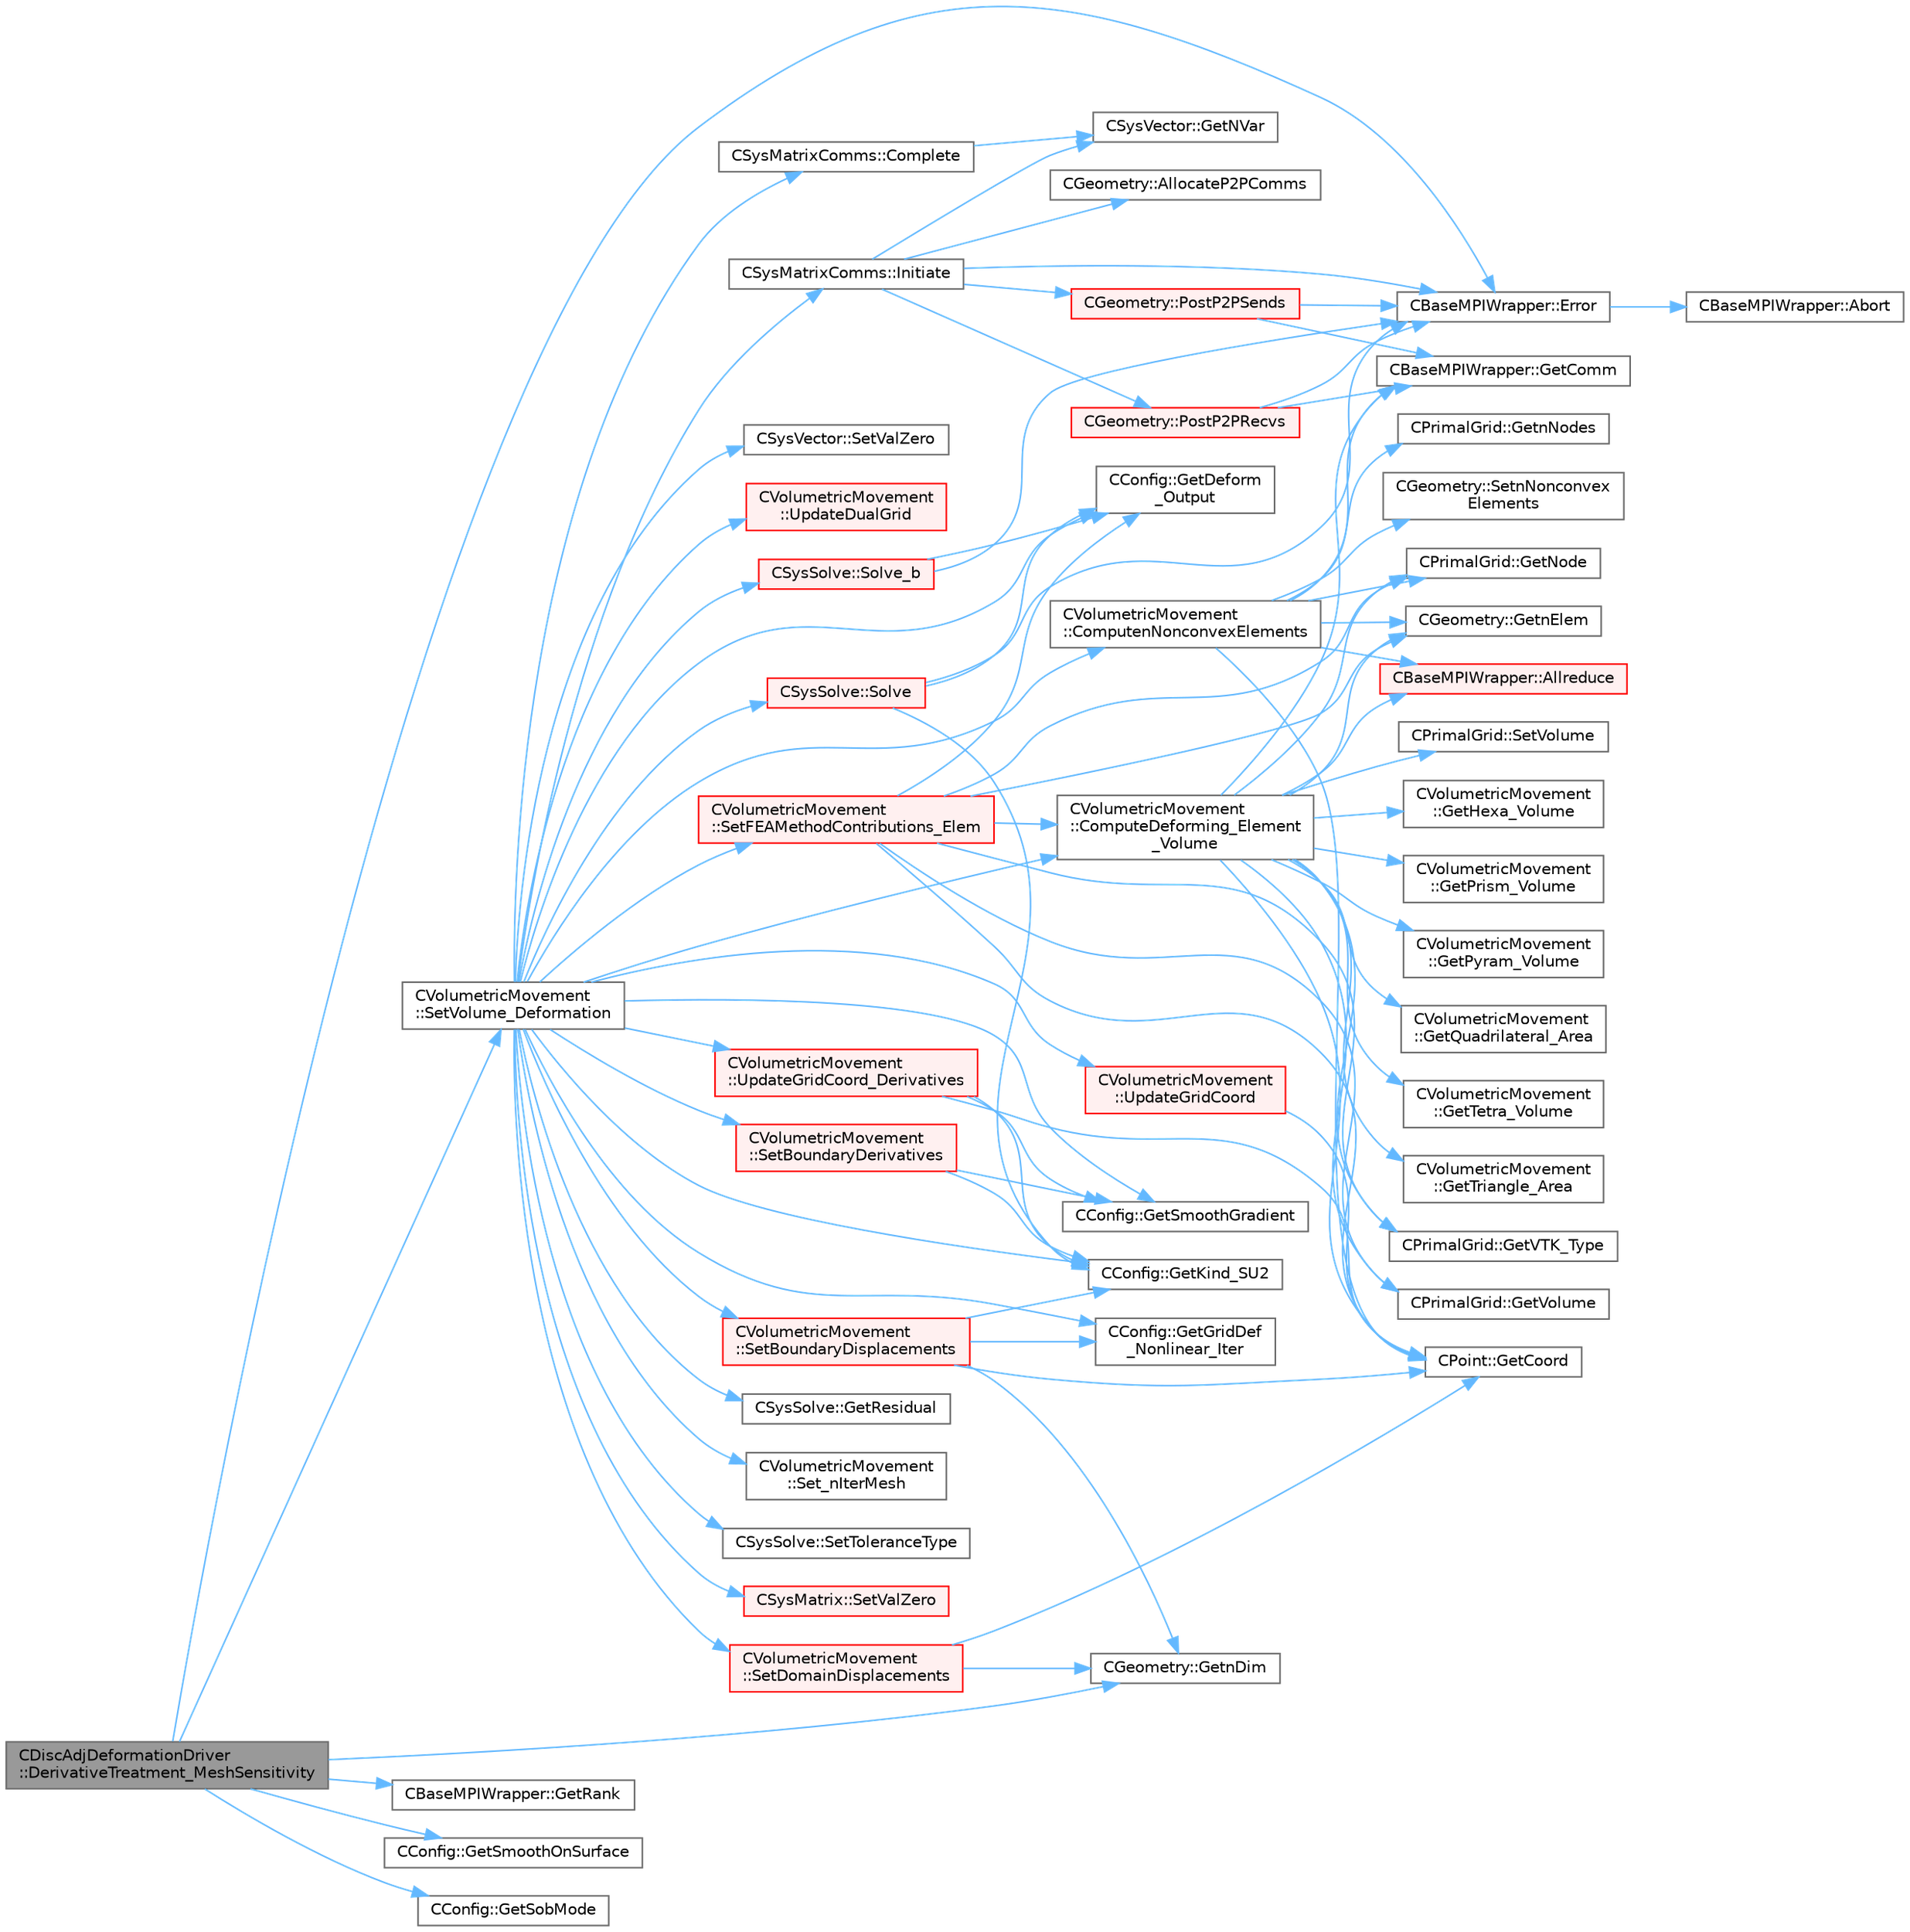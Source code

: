 digraph "CDiscAdjDeformationDriver::DerivativeTreatment_MeshSensitivity"
{
 // LATEX_PDF_SIZE
  bgcolor="transparent";
  edge [fontname=Helvetica,fontsize=10,labelfontname=Helvetica,labelfontsize=10];
  node [fontname=Helvetica,fontsize=10,shape=box,height=0.2,width=0.4];
  rankdir="LR";
  Node1 [id="Node000001",label="CDiscAdjDeformationDriver\l::DerivativeTreatment_MeshSensitivity",height=0.2,width=0.4,color="gray40", fillcolor="grey60", style="filled", fontcolor="black",tooltip="Treatment of derivatives with the Sobolev smoothing solver."];
  Node1 -> Node2 [id="edge1_Node000001_Node000002",color="steelblue1",style="solid",tooltip=" "];
  Node2 [id="Node000002",label="CBaseMPIWrapper::Error",height=0.2,width=0.4,color="grey40", fillcolor="white", style="filled",URL="$classCBaseMPIWrapper.html#a04457c47629bda56704e6a8804833eeb",tooltip=" "];
  Node2 -> Node3 [id="edge2_Node000002_Node000003",color="steelblue1",style="solid",tooltip=" "];
  Node3 [id="Node000003",label="CBaseMPIWrapper::Abort",height=0.2,width=0.4,color="grey40", fillcolor="white", style="filled",URL="$classCBaseMPIWrapper.html#af7297d861dca86b45cf561b6ab642e8f",tooltip=" "];
  Node1 -> Node4 [id="edge3_Node000001_Node000004",color="steelblue1",style="solid",tooltip=" "];
  Node4 [id="Node000004",label="CGeometry::GetnDim",height=0.2,width=0.4,color="grey40", fillcolor="white", style="filled",URL="$classCGeometry.html#ace7f7fe876f629f5bd5f92d4805a1a4b",tooltip="Get number of coordinates."];
  Node1 -> Node5 [id="edge4_Node000001_Node000005",color="steelblue1",style="solid",tooltip=" "];
  Node5 [id="Node000005",label="CBaseMPIWrapper::GetRank",height=0.2,width=0.4,color="grey40", fillcolor="white", style="filled",URL="$classCBaseMPIWrapper.html#a63e1f265b788b4e56cb7ebdeba29b78e",tooltip=" "];
  Node1 -> Node6 [id="edge5_Node000001_Node000006",color="steelblue1",style="solid",tooltip=" "];
  Node6 [id="Node000006",label="CConfig::GetSmoothOnSurface",height=0.2,width=0.4,color="grey40", fillcolor="white", style="filled",URL="$classCConfig.html#a86fc527efafc7ade33328d7f95fe9ee2",tooltip="Check if we assemble the operator on the surface."];
  Node1 -> Node7 [id="edge6_Node000001_Node000007",color="steelblue1",style="solid",tooltip=" "];
  Node7 [id="Node000007",label="CConfig::GetSobMode",height=0.2,width=0.4,color="grey40", fillcolor="white", style="filled",URL="$classCConfig.html#a5fdef05b7a2d974cf47dbfb93678f38b",tooltip="The modus of operation for the Sobolev solver."];
  Node1 -> Node8 [id="edge7_Node000001_Node000008",color="steelblue1",style="solid",tooltip=" "];
  Node8 [id="Node000008",label="CVolumetricMovement\l::SetVolume_Deformation",height=0.2,width=0.4,color="grey40", fillcolor="white", style="filled",URL="$classCVolumetricMovement.html#a96c9dadafe051a2479ef4ec4b51adb04",tooltip="Grid deformation using the spring analogy method."];
  Node8 -> Node9 [id="edge8_Node000008_Node000009",color="steelblue1",style="solid",tooltip=" "];
  Node9 [id="Node000009",label="CSysMatrixComms::Complete",height=0.2,width=0.4,color="grey40", fillcolor="white", style="filled",URL="$structCSysMatrixComms.html#a672e72a89fc1ae7345d0ce91bd81972b",tooltip="Routine to complete the set of non-blocking communications launched by Initiate() and unpacking of th..."];
  Node9 -> Node10 [id="edge9_Node000009_Node000010",color="steelblue1",style="solid",tooltip=" "];
  Node10 [id="Node000010",label="CSysVector::GetNVar",height=0.2,width=0.4,color="grey40", fillcolor="white", style="filled",URL="$classCSysVector.html#ac0b4bcd823f7905143430a7bbdcad6f2",tooltip="return the number of variables at each block (typically number per node)"];
  Node8 -> Node11 [id="edge10_Node000008_Node000011",color="steelblue1",style="solid",tooltip=" "];
  Node11 [id="Node000011",label="CVolumetricMovement\l::ComputeDeforming_Element\l_Volume",height=0.2,width=0.4,color="grey40", fillcolor="white", style="filled",URL="$classCVolumetricMovement.html#a7acdc25230eeae12974e8b4ffa054497",tooltip="Check for negative volumes (all elements) after performing grid deformation."];
  Node11 -> Node12 [id="edge11_Node000011_Node000012",color="steelblue1",style="solid",tooltip=" "];
  Node12 [id="Node000012",label="CBaseMPIWrapper::Allreduce",height=0.2,width=0.4,color="red", fillcolor="#FFF0F0", style="filled",URL="$classCBaseMPIWrapper.html#a381d4b3738c09d92ee1ae9f89715b541",tooltip=" "];
  Node11 -> Node14 [id="edge12_Node000011_Node000014",color="steelblue1",style="solid",tooltip=" "];
  Node14 [id="Node000014",label="CBaseMPIWrapper::GetComm",height=0.2,width=0.4,color="grey40", fillcolor="white", style="filled",URL="$classCBaseMPIWrapper.html#a8154391fc3522954802889d81d4ef5da",tooltip=" "];
  Node11 -> Node15 [id="edge13_Node000011_Node000015",color="steelblue1",style="solid",tooltip=" "];
  Node15 [id="Node000015",label="CPoint::GetCoord",height=0.2,width=0.4,color="grey40", fillcolor="white", style="filled",URL="$classCPoint.html#ab16c29dd03911529cd73bf467c313179",tooltip="Get the coordinates dor the control volume."];
  Node11 -> Node16 [id="edge14_Node000011_Node000016",color="steelblue1",style="solid",tooltip=" "];
  Node16 [id="Node000016",label="CVolumetricMovement\l::GetHexa_Volume",height=0.2,width=0.4,color="grey40", fillcolor="white", style="filled",URL="$classCVolumetricMovement.html#a9f64dfd8852769dde44251d1891f79f7",tooltip="Compute the shape functions for hexahedron."];
  Node11 -> Node17 [id="edge15_Node000011_Node000017",color="steelblue1",style="solid",tooltip=" "];
  Node17 [id="Node000017",label="CGeometry::GetnElem",height=0.2,width=0.4,color="grey40", fillcolor="white", style="filled",URL="$classCGeometry.html#a3cac58e3b4dd3f8350bd308acb7e3bc1",tooltip="Get number of elements."];
  Node11 -> Node18 [id="edge16_Node000011_Node000018",color="steelblue1",style="solid",tooltip=" "];
  Node18 [id="Node000018",label="CPrimalGrid::GetNode",height=0.2,width=0.4,color="grey40", fillcolor="white", style="filled",URL="$classCPrimalGrid.html#a6353b89f5a8a3948cd475da6152bf077",tooltip="Get the nodes shared by the primal grid element."];
  Node11 -> Node19 [id="edge17_Node000011_Node000019",color="steelblue1",style="solid",tooltip=" "];
  Node19 [id="Node000019",label="CVolumetricMovement\l::GetPrism_Volume",height=0.2,width=0.4,color="grey40", fillcolor="white", style="filled",URL="$classCVolumetricMovement.html#a9562d2a0f25665a91ca15aa977a30676",tooltip="Compute the shape functions for hexahedron."];
  Node11 -> Node20 [id="edge18_Node000011_Node000020",color="steelblue1",style="solid",tooltip=" "];
  Node20 [id="Node000020",label="CVolumetricMovement\l::GetPyram_Volume",height=0.2,width=0.4,color="grey40", fillcolor="white", style="filled",URL="$classCVolumetricMovement.html#a9ec6a2fa1a0720585e3ccacf7b5f7df3",tooltip="Compute the shape functions for hexahedron."];
  Node11 -> Node21 [id="edge19_Node000011_Node000021",color="steelblue1",style="solid",tooltip=" "];
  Node21 [id="Node000021",label="CVolumetricMovement\l::GetQuadrilateral_Area",height=0.2,width=0.4,color="grey40", fillcolor="white", style="filled",URL="$classCVolumetricMovement.html#a28a79d0b6e2568d100dd5b8074730c02",tooltip="Compute the shape functions for hexahedron."];
  Node11 -> Node22 [id="edge20_Node000011_Node000022",color="steelblue1",style="solid",tooltip=" "];
  Node22 [id="Node000022",label="CVolumetricMovement\l::GetTetra_Volume",height=0.2,width=0.4,color="grey40", fillcolor="white", style="filled",URL="$classCVolumetricMovement.html#ac211b313f49bcb59f82a6ae9b2c158b1",tooltip="Compute the shape functions for hexahedron."];
  Node11 -> Node23 [id="edge21_Node000011_Node000023",color="steelblue1",style="solid",tooltip=" "];
  Node23 [id="Node000023",label="CVolumetricMovement\l::GetTriangle_Area",height=0.2,width=0.4,color="grey40", fillcolor="white", style="filled",URL="$classCVolumetricMovement.html#ad530e178938f5ed5d029470d138fc8be",tooltip="Compute the shape functions for hexahedron."];
  Node11 -> Node24 [id="edge22_Node000011_Node000024",color="steelblue1",style="solid",tooltip=" "];
  Node24 [id="Node000024",label="CPrimalGrid::GetVolume",height=0.2,width=0.4,color="grey40", fillcolor="white", style="filled",URL="$classCPrimalGrid.html#a21122a187207f6cbd552d98c60e848c4",tooltip="Get the center of gravity of an element (including edges)."];
  Node11 -> Node25 [id="edge23_Node000011_Node000025",color="steelblue1",style="solid",tooltip=" "];
  Node25 [id="Node000025",label="CPrimalGrid::GetVTK_Type",height=0.2,width=0.4,color="grey40", fillcolor="white", style="filled",URL="$classCPrimalGrid.html#ad506ad8f97dd70d71c1ee6f407df4cf5",tooltip="Get VTK type."];
  Node11 -> Node26 [id="edge24_Node000011_Node000026",color="steelblue1",style="solid",tooltip=" "];
  Node26 [id="Node000026",label="CPrimalGrid::SetVolume",height=0.2,width=0.4,color="grey40", fillcolor="white", style="filled",URL="$classCPrimalGrid.html#a14dbb458d64bbc96aa69507d849054fe",tooltip="Set the center of gravity of an element (including edges)."];
  Node8 -> Node27 [id="edge25_Node000008_Node000027",color="steelblue1",style="solid",tooltip=" "];
  Node27 [id="Node000027",label="CVolumetricMovement\l::ComputenNonconvexElements",height=0.2,width=0.4,color="grey40", fillcolor="white", style="filled",URL="$classCVolumetricMovement.html#ab80270f600d944501508237568a163bb",tooltip="Compute amount of nonconvex elements."];
  Node27 -> Node12 [id="edge26_Node000027_Node000012",color="steelblue1",style="solid",tooltip=" "];
  Node27 -> Node14 [id="edge27_Node000027_Node000014",color="steelblue1",style="solid",tooltip=" "];
  Node27 -> Node15 [id="edge28_Node000027_Node000015",color="steelblue1",style="solid",tooltip=" "];
  Node27 -> Node17 [id="edge29_Node000027_Node000017",color="steelblue1",style="solid",tooltip=" "];
  Node27 -> Node28 [id="edge30_Node000027_Node000028",color="steelblue1",style="solid",tooltip=" "];
  Node28 [id="Node000028",label="CPrimalGrid::GetnNodes",height=0.2,width=0.4,color="grey40", fillcolor="white", style="filled",URL="$classCPrimalGrid.html#ad07e4929bb7093fd08f1314a57739cce",tooltip="Get number of nodes of the element."];
  Node27 -> Node18 [id="edge31_Node000027_Node000018",color="steelblue1",style="solid",tooltip=" "];
  Node27 -> Node29 [id="edge32_Node000027_Node000029",color="steelblue1",style="solid",tooltip=" "];
  Node29 [id="Node000029",label="CGeometry::SetnNonconvex\lElements",height=0.2,width=0.4,color="grey40", fillcolor="white", style="filled",URL="$classCGeometry.html#a9f0580ad85f8ee315f401896f15eccdc",tooltip="Set the amount of nonconvex elements in the mesh."];
  Node8 -> Node30 [id="edge33_Node000008_Node000030",color="steelblue1",style="solid",tooltip=" "];
  Node30 [id="Node000030",label="CConfig::GetDeform\l_Output",height=0.2,width=0.4,color="grey40", fillcolor="white", style="filled",URL="$classCConfig.html#addf46fdb73c59de82d7a559c3588582a",tooltip="Get information about writing grid deformation residuals to the console."];
  Node8 -> Node31 [id="edge34_Node000008_Node000031",color="steelblue1",style="solid",tooltip=" "];
  Node31 [id="Node000031",label="CConfig::GetGridDef\l_Nonlinear_Iter",height=0.2,width=0.4,color="grey40", fillcolor="white", style="filled",URL="$classCConfig.html#ab4138bc980175ed3f2b763a18bdd67ff",tooltip="Get the number of nonlinear increments for mesh deformation."];
  Node8 -> Node32 [id="edge35_Node000008_Node000032",color="steelblue1",style="solid",tooltip=" "];
  Node32 [id="Node000032",label="CConfig::GetKind_SU2",height=0.2,width=0.4,color="grey40", fillcolor="white", style="filled",URL="$classCConfig.html#a8a176b0a0c34db4d6dcc9e55e240e37b",tooltip="Get the kind of SU2 software component."];
  Node8 -> Node33 [id="edge36_Node000008_Node000033",color="steelblue1",style="solid",tooltip=" "];
  Node33 [id="Node000033",label="CSysSolve::GetResidual",height=0.2,width=0.4,color="grey40", fillcolor="white", style="filled",URL="$classCSysSolve.html#a8309f4c3819dc3462a1ec6fc7a94bccc",tooltip="Get the final residual."];
  Node8 -> Node34 [id="edge37_Node000008_Node000034",color="steelblue1",style="solid",tooltip=" "];
  Node34 [id="Node000034",label="CConfig::GetSmoothGradient",height=0.2,width=0.4,color="grey40", fillcolor="white", style="filled",URL="$classCConfig.html#ab95541bd4f7a07fa46e26ea0638a656e",tooltip="Check if the gradient smoothing is active."];
  Node8 -> Node35 [id="edge38_Node000008_Node000035",color="steelblue1",style="solid",tooltip=" "];
  Node35 [id="Node000035",label="CSysMatrixComms::Initiate",height=0.2,width=0.4,color="grey40", fillcolor="white", style="filled",URL="$structCSysMatrixComms.html#abaab86d2a9c3a43ef4ed2de79d4e905a",tooltip="Routine to load a vector quantity into the data structures for MPI point-to-point communication and t..."];
  Node35 -> Node36 [id="edge39_Node000035_Node000036",color="steelblue1",style="solid",tooltip=" "];
  Node36 [id="Node000036",label="CGeometry::AllocateP2PComms",height=0.2,width=0.4,color="grey40", fillcolor="white", style="filled",URL="$classCGeometry.html#ab8d78a9f4017431b7542e154f58a7e63",tooltip="Routine to allocate buffers for point-to-point MPI communications. Also called to dynamically realloc..."];
  Node35 -> Node2 [id="edge40_Node000035_Node000002",color="steelblue1",style="solid",tooltip=" "];
  Node35 -> Node10 [id="edge41_Node000035_Node000010",color="steelblue1",style="solid",tooltip=" "];
  Node35 -> Node37 [id="edge42_Node000035_Node000037",color="steelblue1",style="solid",tooltip=" "];
  Node37 [id="Node000037",label="CGeometry::PostP2PRecvs",height=0.2,width=0.4,color="red", fillcolor="#FFF0F0", style="filled",URL="$classCGeometry.html#a0951357cde88070db559d6d2511a515d",tooltip="Routine to launch non-blocking recvs only for all point-to-point communication with neighboring parti..."];
  Node37 -> Node2 [id="edge43_Node000037_Node000002",color="steelblue1",style="solid",tooltip=" "];
  Node37 -> Node14 [id="edge44_Node000037_Node000014",color="steelblue1",style="solid",tooltip=" "];
  Node35 -> Node39 [id="edge45_Node000035_Node000039",color="steelblue1",style="solid",tooltip=" "];
  Node39 [id="Node000039",label="CGeometry::PostP2PSends",height=0.2,width=0.4,color="red", fillcolor="#FFF0F0", style="filled",URL="$classCGeometry.html#a3fd5ef26d01c258616c8bd5f83e345f5",tooltip="Routine to launch a single non-blocking send once the buffer is loaded for a point-to-point commucati..."];
  Node39 -> Node2 [id="edge46_Node000039_Node000002",color="steelblue1",style="solid",tooltip=" "];
  Node39 -> Node14 [id="edge47_Node000039_Node000014",color="steelblue1",style="solid",tooltip=" "];
  Node8 -> Node41 [id="edge48_Node000008_Node000041",color="steelblue1",style="solid",tooltip=" "];
  Node41 [id="Node000041",label="CVolumetricMovement\l::Set_nIterMesh",height=0.2,width=0.4,color="grey40", fillcolor="white", style="filled",URL="$classCVolumetricMovement.html#a9d786a277257f4b74b09df1c5be14c04",tooltip="Store the number of iterations when moving the mesh."];
  Node8 -> Node42 [id="edge49_Node000008_Node000042",color="steelblue1",style="solid",tooltip=" "];
  Node42 [id="Node000042",label="CVolumetricMovement\l::SetBoundaryDerivatives",height=0.2,width=0.4,color="red", fillcolor="#FFF0F0", style="filled",URL="$classCVolumetricMovement.html#aaad89d6c6a1276fa77b0dc52fe4184fa",tooltip="Set the derivatives of the boundary nodes."];
  Node42 -> Node32 [id="edge50_Node000042_Node000032",color="steelblue1",style="solid",tooltip=" "];
  Node42 -> Node34 [id="edge51_Node000042_Node000034",color="steelblue1",style="solid",tooltip=" "];
  Node8 -> Node57 [id="edge52_Node000008_Node000057",color="steelblue1",style="solid",tooltip=" "];
  Node57 [id="Node000057",label="CVolumetricMovement\l::SetBoundaryDisplacements",height=0.2,width=0.4,color="red", fillcolor="#FFF0F0", style="filled",URL="$classCVolumetricMovement.html#a3555067b3e76a3d6fed5d78a21a776ea",tooltip="Check the boundary vertex that are going to be moved."];
  Node57 -> Node15 [id="edge53_Node000057_Node000015",color="steelblue1",style="solid",tooltip=" "];
  Node57 -> Node31 [id="edge54_Node000057_Node000031",color="steelblue1",style="solid",tooltip=" "];
  Node57 -> Node32 [id="edge55_Node000057_Node000032",color="steelblue1",style="solid",tooltip=" "];
  Node57 -> Node4 [id="edge56_Node000057_Node000004",color="steelblue1",style="solid",tooltip=" "];
  Node8 -> Node62 [id="edge57_Node000008_Node000062",color="steelblue1",style="solid",tooltip=" "];
  Node62 [id="Node000062",label="CVolumetricMovement\l::SetDomainDisplacements",height=0.2,width=0.4,color="red", fillcolor="#FFF0F0", style="filled",URL="$classCVolumetricMovement.html#a34e2da985ad10e2db2d7b3753f0569c3",tooltip="Check the domain points vertex that are going to be moved."];
  Node62 -> Node15 [id="edge58_Node000062_Node000015",color="steelblue1",style="solid",tooltip=" "];
  Node62 -> Node4 [id="edge59_Node000062_Node000004",color="steelblue1",style="solid",tooltip=" "];
  Node8 -> Node68 [id="edge60_Node000008_Node000068",color="steelblue1",style="solid",tooltip=" "];
  Node68 [id="Node000068",label="CVolumetricMovement\l::SetFEAMethodContributions_Elem",height=0.2,width=0.4,color="red", fillcolor="#FFF0F0", style="filled",URL="$classCVolumetricMovement.html#ad26b11c08de25982c8f254d465d244bb",tooltip="Compute the stiffness matrix for grid deformation using spring analogy."];
  Node68 -> Node11 [id="edge61_Node000068_Node000011",color="steelblue1",style="solid",tooltip=" "];
  Node68 -> Node15 [id="edge62_Node000068_Node000015",color="steelblue1",style="solid",tooltip=" "];
  Node68 -> Node30 [id="edge63_Node000068_Node000030",color="steelblue1",style="solid",tooltip=" "];
  Node68 -> Node17 [id="edge64_Node000068_Node000017",color="steelblue1",style="solid",tooltip=" "];
  Node68 -> Node18 [id="edge65_Node000068_Node000018",color="steelblue1",style="solid",tooltip=" "];
  Node68 -> Node24 [id="edge66_Node000068_Node000024",color="steelblue1",style="solid",tooltip=" "];
  Node68 -> Node25 [id="edge67_Node000068_Node000025",color="steelblue1",style="solid",tooltip=" "];
  Node8 -> Node89 [id="edge68_Node000008_Node000089",color="steelblue1",style="solid",tooltip=" "];
  Node89 [id="Node000089",label="CSysSolve::SetToleranceType",height=0.2,width=0.4,color="grey40", fillcolor="white", style="filled",URL="$classCSysSolve.html#a06535635ed1540bde6e7784f245a70e2",tooltip="Set the type of the tolerance for stoping the linear solvers (RELATIVE or ABSOLUTE)."];
  Node8 -> Node90 [id="edge69_Node000008_Node000090",color="steelblue1",style="solid",tooltip=" "];
  Node90 [id="Node000090",label="CSysMatrix::SetValZero",height=0.2,width=0.4,color="red", fillcolor="#FFF0F0", style="filled",URL="$classCSysMatrix.html#a8f974ad2e089dccfc99ea21a4ef5a819",tooltip="Sets to zero all the entries of the sparse matrix."];
  Node8 -> Node93 [id="edge70_Node000008_Node000093",color="steelblue1",style="solid",tooltip=" "];
  Node93 [id="Node000093",label="CSysVector::SetValZero",height=0.2,width=0.4,color="grey40", fillcolor="white", style="filled",URL="$classCSysVector.html#aa179ddab500faadee96bebecff9e201d",tooltip="Sets to zero all the entries of the vector."];
  Node8 -> Node94 [id="edge71_Node000008_Node000094",color="steelblue1",style="solid",tooltip=" "];
  Node94 [id="Node000094",label="CSysSolve::Solve",height=0.2,width=0.4,color="red", fillcolor="#FFF0F0", style="filled",URL="$classCSysSolve.html#a8b6b6ec9a70f8207cbf0b7a5c37eaef8",tooltip="Solve the linear system using a Krylov subspace method."];
  Node94 -> Node2 [id="edge72_Node000094_Node000002",color="steelblue1",style="solid",tooltip=" "];
  Node94 -> Node30 [id="edge73_Node000094_Node000030",color="steelblue1",style="solid",tooltip=" "];
  Node94 -> Node32 [id="edge74_Node000094_Node000032",color="steelblue1",style="solid",tooltip=" "];
  Node8 -> Node120 [id="edge75_Node000008_Node000120",color="steelblue1",style="solid",tooltip=" "];
  Node120 [id="Node000120",label="CSysSolve::Solve_b",height=0.2,width=0.4,color="red", fillcolor="#FFF0F0", style="filled",URL="$classCSysSolve.html#a070d6692abebe9e24228932f8e618925",tooltip="Solve the adjoint linear system using a Krylov subspace method."];
  Node120 -> Node2 [id="edge76_Node000120_Node000002",color="steelblue1",style="solid",tooltip=" "];
  Node120 -> Node30 [id="edge77_Node000120_Node000030",color="steelblue1",style="solid",tooltip=" "];
  Node8 -> Node121 [id="edge78_Node000008_Node000121",color="steelblue1",style="solid",tooltip=" "];
  Node121 [id="Node000121",label="CVolumetricMovement\l::UpdateDualGrid",height=0.2,width=0.4,color="red", fillcolor="#FFF0F0", style="filled",URL="$classCVolumetricMovement.html#a434fc9989fc773704d174d048a4ca61e",tooltip="Update the dual grid after the grid movement (edges and control volumes)."];
  Node8 -> Node125 [id="edge79_Node000008_Node000125",color="steelblue1",style="solid",tooltip=" "];
  Node125 [id="Node000125",label="CVolumetricMovement\l::UpdateGridCoord",height=0.2,width=0.4,color="red", fillcolor="#FFF0F0", style="filled",URL="$classCVolumetricMovement.html#aad474762b9f95bb5c867fe33fdb4efba",tooltip="Update the value of the coordinates after the grid movement."];
  Node125 -> Node15 [id="edge80_Node000125_Node000015",color="steelblue1",style="solid",tooltip=" "];
  Node8 -> Node146 [id="edge81_Node000008_Node000146",color="steelblue1",style="solid",tooltip=" "];
  Node146 [id="Node000146",label="CVolumetricMovement\l::UpdateGridCoord_Derivatives",height=0.2,width=0.4,color="red", fillcolor="#FFF0F0", style="filled",URL="$classCVolumetricMovement.html#a03392b57e29ad61962606cc8133b5498",tooltip="Update the derivatives of the coordinates after the grid movement."];
  Node146 -> Node15 [id="edge82_Node000146_Node000015",color="steelblue1",style="solid",tooltip=" "];
  Node146 -> Node32 [id="edge83_Node000146_Node000032",color="steelblue1",style="solid",tooltip=" "];
  Node146 -> Node34 [id="edge84_Node000146_Node000034",color="steelblue1",style="solid",tooltip=" "];
}
